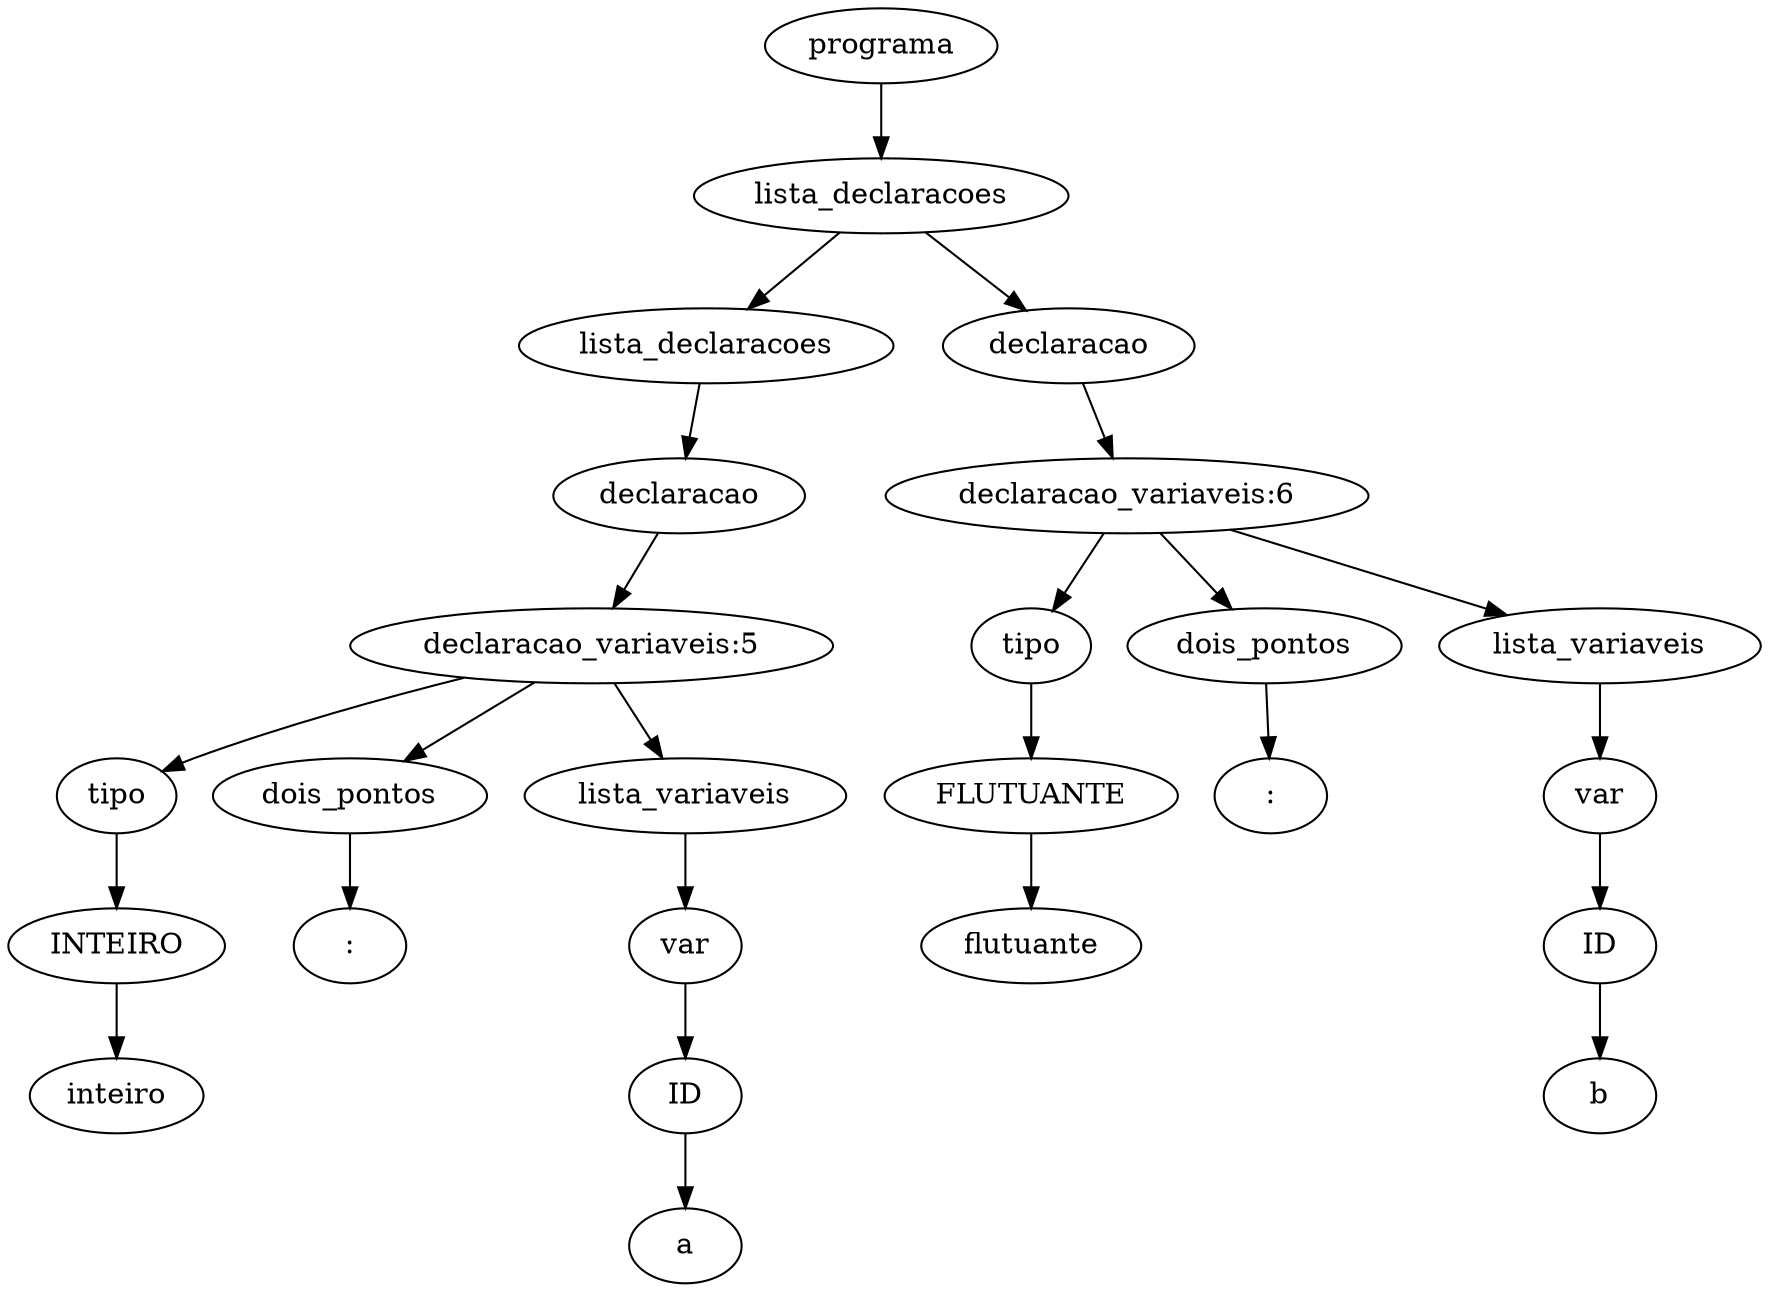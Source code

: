 digraph tree {
    "0x7f94c4037400" [label="programa"];
    "0x7f94814b9c10" [label="lista_declaracoes"];
    "0x7f94814b9a00" [label="lista_declaracoes"];
    "0x7f94820fe790" [label="declaracao"];
    "0x7f94814b9970" [label="declaracao_variaveis:5"];
    "0x7f94814b98e0" [label="tipo"];
    "0x7f94814b9940" [label="INTEIRO"];
    "0x7f94814b99a0" [label="inteiro"];
    "0x7f94814b9a60" [label="dois_pontos"];
    "0x7f94814b9910" [label=":"];
    "0x7f94814b99d0" [label="lista_variaveis"];
    "0x7f948148fee0" [label="var"];
    "0x7f94820f22b0" [label="ID"];
    "0x7f94814b9ac0" [label="a"];
    "0x7f94814b9b50" [label="declaracao"];
    "0x7f94814b9d00" [label="declaracao_variaveis:6"];
    "0x7f94814b9b80" [label="tipo"];
    "0x7f94814b9bb0" [label="FLUTUANTE"];
    "0x7f94814b9be0" [label="flutuante"];
    "0x7f94814b9df0" [label="dois_pontos"];
    "0x7f94814b9e20" [label=":"];
    "0x7f94814b9c40" [label="lista_variaveis"];
    "0x7f94814b9a90" [label="var"];
    "0x7f94814b9a30" [label="ID"];
    "0x7f94814b9d30" [label="b"];
    "0x7f94c4037400" -> "0x7f94814b9c10";
    "0x7f94814b9c10" -> "0x7f94814b9a00";
    "0x7f94814b9c10" -> "0x7f94814b9b50";
    "0x7f94814b9a00" -> "0x7f94820fe790";
    "0x7f94820fe790" -> "0x7f94814b9970";
    "0x7f94814b9970" -> "0x7f94814b98e0";
    "0x7f94814b9970" -> "0x7f94814b9a60";
    "0x7f94814b9970" -> "0x7f94814b99d0";
    "0x7f94814b98e0" -> "0x7f94814b9940";
    "0x7f94814b9940" -> "0x7f94814b99a0";
    "0x7f94814b9a60" -> "0x7f94814b9910";
    "0x7f94814b99d0" -> "0x7f948148fee0";
    "0x7f948148fee0" -> "0x7f94820f22b0";
    "0x7f94820f22b0" -> "0x7f94814b9ac0";
    "0x7f94814b9b50" -> "0x7f94814b9d00";
    "0x7f94814b9d00" -> "0x7f94814b9b80";
    "0x7f94814b9d00" -> "0x7f94814b9df0";
    "0x7f94814b9d00" -> "0x7f94814b9c40";
    "0x7f94814b9b80" -> "0x7f94814b9bb0";
    "0x7f94814b9bb0" -> "0x7f94814b9be0";
    "0x7f94814b9df0" -> "0x7f94814b9e20";
    "0x7f94814b9c40" -> "0x7f94814b9a90";
    "0x7f94814b9a90" -> "0x7f94814b9a30";
    "0x7f94814b9a30" -> "0x7f94814b9d30";
}
